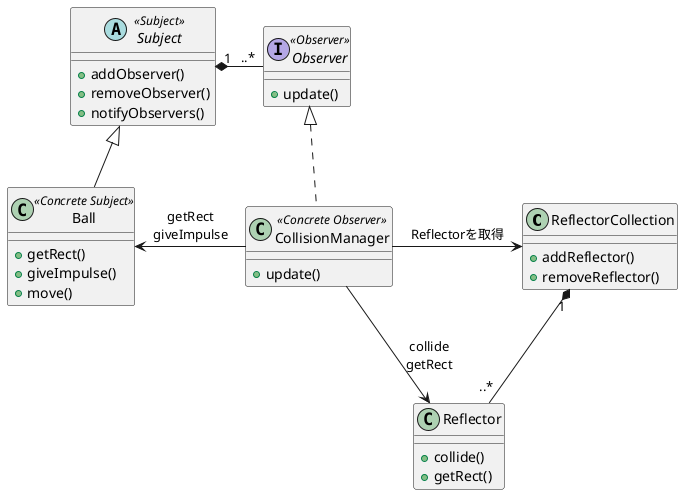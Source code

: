 @startuml

ReflectorCollection "1" *-- "..*" Reflector
CollisionManager ->  ReflectorCollection : Reflectorを取得
CollisionManager --> Reflector : collide\ngetRect

Subject <|-- Ball
Observer <|.. CollisionManager

Subject "1" *- "..*" Observer
Ball <- CollisionManager : getRect\ngiveImpulse

abstract Subject <<Subject>> {
	+addObserver()
	+removeObserver()
	+notifyObservers()
}

interface Observer <<Observer>> {
	+update()
}

class Ball <<Concrete Subject>> {
	+getRect()
	+giveImpulse()
	+move()
}

class CollisionManager <<Concrete Observer>> {
	+update()
}

class ReflectorCollection {
	+addReflector()
	+removeReflector()
}

class Reflector {
	+collide()
	+getRect()
}
@enduml
